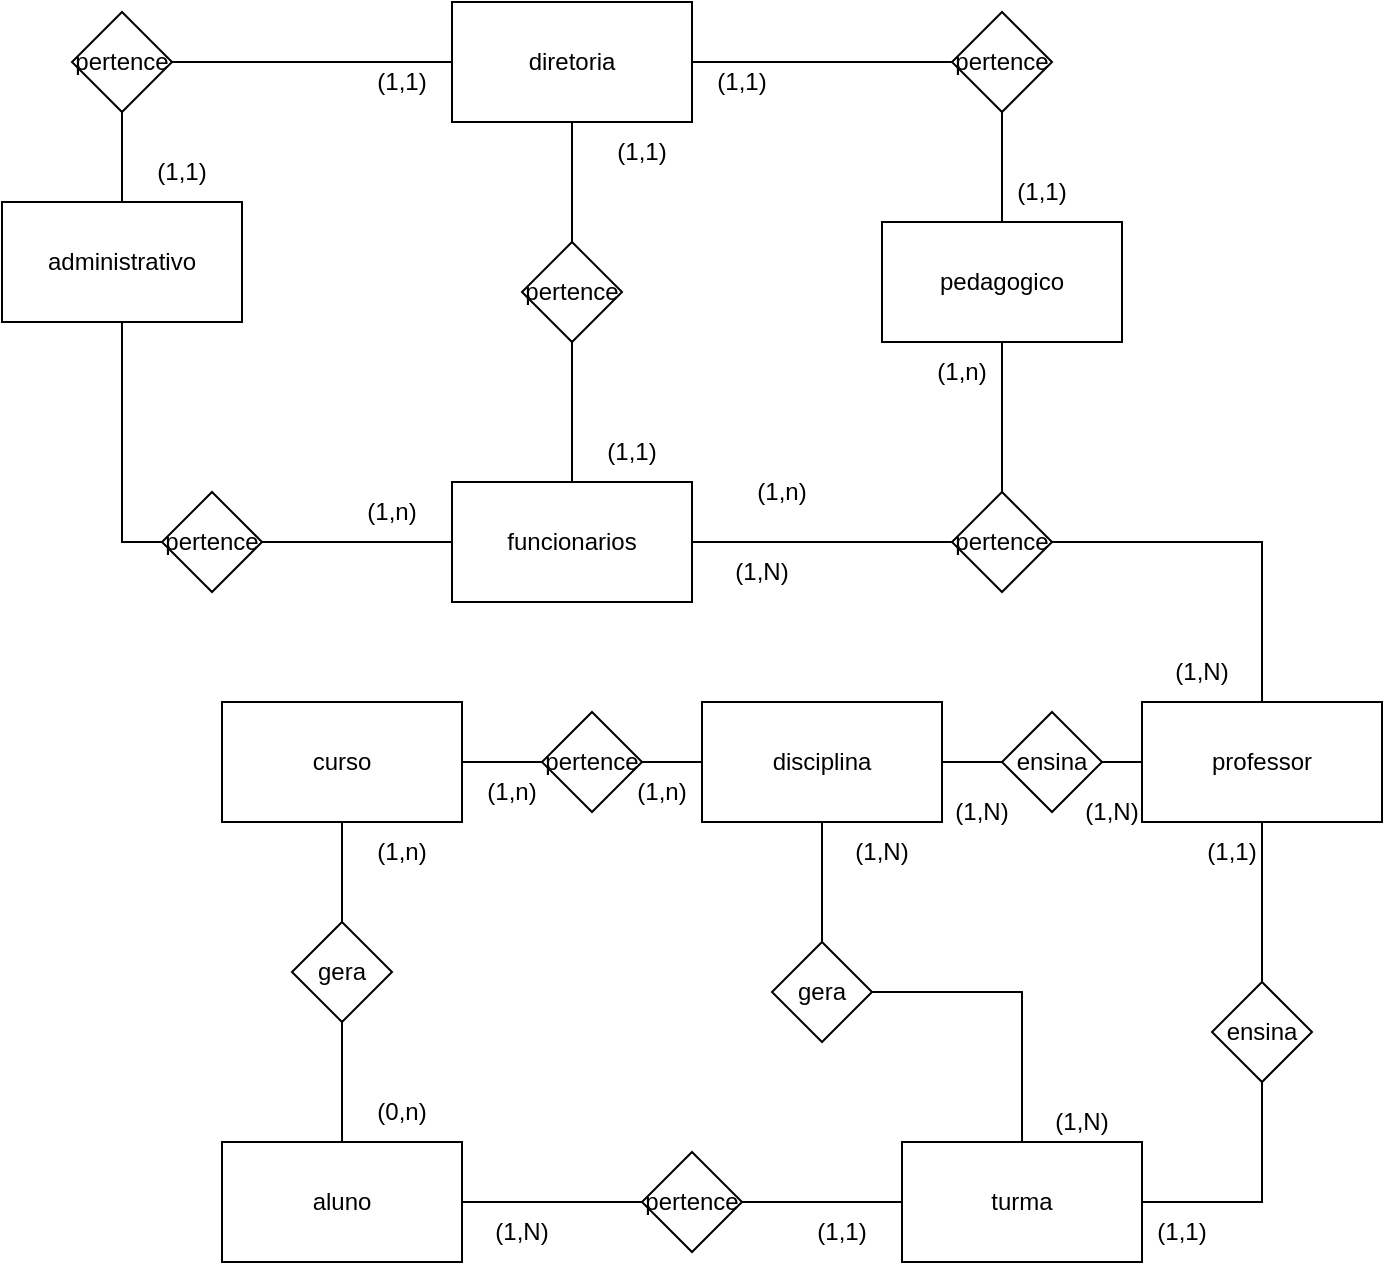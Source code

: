 <mxfile version="16.4.6" type="github">
  <diagram id="R2lEEEUBdFMjLlhIrx00" name="Page-1">
    <mxGraphModel dx="780" dy="776" grid="1" gridSize="10" guides="1" tooltips="1" connect="1" arrows="1" fold="1" page="1" pageScale="1" pageWidth="850" pageHeight="1100" math="0" shadow="0" extFonts="Permanent Marker^https://fonts.googleapis.com/css?family=Permanent+Marker">
      <root>
        <mxCell id="0" />
        <mxCell id="1" parent="0" />
        <mxCell id="Bsr2GuKFzOpM5IHs4tVU-1" value="diretoria" style="rounded=0;whiteSpace=wrap;html=1;" vertex="1" parent="1">
          <mxGeometry x="365" y="30" width="120" height="60" as="geometry" />
        </mxCell>
        <mxCell id="Bsr2GuKFzOpM5IHs4tVU-2" value="pedagogico" style="rounded=0;whiteSpace=wrap;html=1;" vertex="1" parent="1">
          <mxGeometry x="580" y="140" width="120" height="60" as="geometry" />
        </mxCell>
        <mxCell id="Bsr2GuKFzOpM5IHs4tVU-32" style="edgeStyle=orthogonalEdgeStyle;rounded=0;orthogonalLoop=1;jettySize=auto;html=1;entryX=0;entryY=0.5;entryDx=0;entryDy=0;endArrow=none;endFill=0;" edge="1" parent="1" source="Bsr2GuKFzOpM5IHs4tVU-3" target="Bsr2GuKFzOpM5IHs4tVU-25">
          <mxGeometry relative="1" as="geometry" />
        </mxCell>
        <mxCell id="Bsr2GuKFzOpM5IHs4tVU-3" value="administrativo" style="rounded=0;whiteSpace=wrap;html=1;" vertex="1" parent="1">
          <mxGeometry x="140" y="130" width="120" height="60" as="geometry" />
        </mxCell>
        <mxCell id="Bsr2GuKFzOpM5IHs4tVU-16" style="edgeStyle=orthogonalEdgeStyle;rounded=0;orthogonalLoop=1;jettySize=auto;html=1;entryX=0.5;entryY=1;entryDx=0;entryDy=0;endArrow=none;endFill=0;startArrow=none;" edge="1" parent="1" source="Bsr2GuKFzOpM5IHs4tVU-27" target="Bsr2GuKFzOpM5IHs4tVU-2">
          <mxGeometry relative="1" as="geometry" />
        </mxCell>
        <mxCell id="Bsr2GuKFzOpM5IHs4tVU-19" style="edgeStyle=orthogonalEdgeStyle;rounded=0;orthogonalLoop=1;jettySize=auto;html=1;entryX=0.5;entryY=0;entryDx=0;entryDy=0;endArrow=none;endFill=0;startArrow=none;" edge="1" parent="1" source="Bsr2GuKFzOpM5IHs4tVU-27" target="Bsr2GuKFzOpM5IHs4tVU-7">
          <mxGeometry relative="1" as="geometry" />
        </mxCell>
        <mxCell id="Bsr2GuKFzOpM5IHs4tVU-4" value="funcionarios" style="rounded=0;whiteSpace=wrap;html=1;" vertex="1" parent="1">
          <mxGeometry x="365" y="270" width="120" height="60" as="geometry" />
        </mxCell>
        <mxCell id="Bsr2GuKFzOpM5IHs4tVU-18" style="edgeStyle=orthogonalEdgeStyle;rounded=0;orthogonalLoop=1;jettySize=auto;html=1;endArrow=none;endFill=0;" edge="1" parent="1" source="Bsr2GuKFzOpM5IHs4tVU-5" target="Bsr2GuKFzOpM5IHs4tVU-6">
          <mxGeometry relative="1" as="geometry" />
        </mxCell>
        <mxCell id="Bsr2GuKFzOpM5IHs4tVU-20" style="edgeStyle=orthogonalEdgeStyle;rounded=0;orthogonalLoop=1;jettySize=auto;html=1;entryX=0.5;entryY=0;entryDx=0;entryDy=0;endArrow=none;endFill=0;startArrow=none;" edge="1" parent="1" source="Bsr2GuKFzOpM5IHs4tVU-36" target="Bsr2GuKFzOpM5IHs4tVU-8">
          <mxGeometry relative="1" as="geometry" />
        </mxCell>
        <mxCell id="Bsr2GuKFzOpM5IHs4tVU-5" value="curso" style="rounded=0;whiteSpace=wrap;html=1;" vertex="1" parent="1">
          <mxGeometry x="250" y="380" width="120" height="60" as="geometry" />
        </mxCell>
        <mxCell id="Bsr2GuKFzOpM5IHs4tVU-21" style="edgeStyle=orthogonalEdgeStyle;rounded=0;orthogonalLoop=1;jettySize=auto;html=1;endArrow=none;endFill=0;startArrow=none;" edge="1" parent="1" source="Bsr2GuKFzOpM5IHs4tVU-41" target="Bsr2GuKFzOpM5IHs4tVU-9">
          <mxGeometry relative="1" as="geometry" />
        </mxCell>
        <mxCell id="Bsr2GuKFzOpM5IHs4tVU-6" value="disciplina" style="rounded=0;whiteSpace=wrap;html=1;" vertex="1" parent="1">
          <mxGeometry x="490" y="380" width="120" height="60" as="geometry" />
        </mxCell>
        <mxCell id="Bsr2GuKFzOpM5IHs4tVU-22" style="edgeStyle=orthogonalEdgeStyle;rounded=0;orthogonalLoop=1;jettySize=auto;html=1;entryX=1;entryY=0.5;entryDx=0;entryDy=0;endArrow=none;endFill=0;" edge="1" parent="1" source="Bsr2GuKFzOpM5IHs4tVU-7" target="Bsr2GuKFzOpM5IHs4tVU-9">
          <mxGeometry relative="1" as="geometry" />
        </mxCell>
        <mxCell id="Bsr2GuKFzOpM5IHs4tVU-7" value="professor" style="rounded=0;whiteSpace=wrap;html=1;" vertex="1" parent="1">
          <mxGeometry x="710" y="380" width="120" height="60" as="geometry" />
        </mxCell>
        <mxCell id="Bsr2GuKFzOpM5IHs4tVU-23" style="edgeStyle=orthogonalEdgeStyle;rounded=0;orthogonalLoop=1;jettySize=auto;html=1;endArrow=none;endFill=0;startArrow=none;" edge="1" parent="1" source="Bsr2GuKFzOpM5IHs4tVU-38" target="Bsr2GuKFzOpM5IHs4tVU-9">
          <mxGeometry relative="1" as="geometry" />
        </mxCell>
        <mxCell id="Bsr2GuKFzOpM5IHs4tVU-8" value="aluno" style="rounded=0;whiteSpace=wrap;html=1;" vertex="1" parent="1">
          <mxGeometry x="250" y="600" width="120" height="60" as="geometry" />
        </mxCell>
        <mxCell id="Bsr2GuKFzOpM5IHs4tVU-9" value="turma" style="rounded=0;whiteSpace=wrap;html=1;" vertex="1" parent="1">
          <mxGeometry x="590" y="600" width="120" height="60" as="geometry" />
        </mxCell>
        <mxCell id="Bsr2GuKFzOpM5IHs4tVU-33" style="edgeStyle=orthogonalEdgeStyle;rounded=0;orthogonalLoop=1;jettySize=auto;html=1;entryX=0;entryY=0.5;entryDx=0;entryDy=0;endArrow=none;endFill=0;" edge="1" parent="1" source="Bsr2GuKFzOpM5IHs4tVU-25" target="Bsr2GuKFzOpM5IHs4tVU-4">
          <mxGeometry relative="1" as="geometry" />
        </mxCell>
        <mxCell id="Bsr2GuKFzOpM5IHs4tVU-25" value="pertence" style="rhombus;whiteSpace=wrap;html=1;" vertex="1" parent="1">
          <mxGeometry x="220" y="275" width="50" height="50" as="geometry" />
        </mxCell>
        <mxCell id="Bsr2GuKFzOpM5IHs4tVU-29" value="" style="edgeStyle=orthogonalEdgeStyle;rounded=0;orthogonalLoop=1;jettySize=auto;html=1;endArrow=none;endFill=0;" edge="1" parent="1" source="Bsr2GuKFzOpM5IHs4tVU-27" target="Bsr2GuKFzOpM5IHs4tVU-7">
          <mxGeometry relative="1" as="geometry" />
        </mxCell>
        <mxCell id="Bsr2GuKFzOpM5IHs4tVU-31" style="edgeStyle=orthogonalEdgeStyle;rounded=0;orthogonalLoop=1;jettySize=auto;html=1;endArrow=none;endFill=0;" edge="1" parent="1" source="Bsr2GuKFzOpM5IHs4tVU-27" target="Bsr2GuKFzOpM5IHs4tVU-4">
          <mxGeometry relative="1" as="geometry" />
        </mxCell>
        <mxCell id="Bsr2GuKFzOpM5IHs4tVU-27" value="pertence" style="rhombus;whiteSpace=wrap;html=1;" vertex="1" parent="1">
          <mxGeometry x="615" y="275" width="50" height="50" as="geometry" />
        </mxCell>
        <mxCell id="Bsr2GuKFzOpM5IHs4tVU-52" value="" style="edgeStyle=orthogonalEdgeStyle;rounded=0;orthogonalLoop=1;jettySize=auto;html=1;endArrow=none;endFill=0;" edge="1" parent="1" source="Bsr2GuKFzOpM5IHs4tVU-34" target="Bsr2GuKFzOpM5IHs4tVU-1">
          <mxGeometry relative="1" as="geometry" />
        </mxCell>
        <mxCell id="Bsr2GuKFzOpM5IHs4tVU-53" value="" style="edgeStyle=orthogonalEdgeStyle;rounded=0;orthogonalLoop=1;jettySize=auto;html=1;endArrow=none;endFill=0;" edge="1" parent="1" source="Bsr2GuKFzOpM5IHs4tVU-34" target="Bsr2GuKFzOpM5IHs4tVU-4">
          <mxGeometry relative="1" as="geometry" />
        </mxCell>
        <mxCell id="Bsr2GuKFzOpM5IHs4tVU-34" value="pertence" style="rhombus;whiteSpace=wrap;html=1;" vertex="1" parent="1">
          <mxGeometry x="400" y="150" width="50" height="50" as="geometry" />
        </mxCell>
        <mxCell id="Bsr2GuKFzOpM5IHs4tVU-36" value="gera" style="rhombus;whiteSpace=wrap;html=1;" vertex="1" parent="1">
          <mxGeometry x="285" y="490" width="50" height="50" as="geometry" />
        </mxCell>
        <mxCell id="Bsr2GuKFzOpM5IHs4tVU-37" value="" style="edgeStyle=orthogonalEdgeStyle;rounded=0;orthogonalLoop=1;jettySize=auto;html=1;entryX=0.5;entryY=0;entryDx=0;entryDy=0;endArrow=none;endFill=0;" edge="1" parent="1" source="Bsr2GuKFzOpM5IHs4tVU-5" target="Bsr2GuKFzOpM5IHs4tVU-36">
          <mxGeometry relative="1" as="geometry">
            <mxPoint x="310" y="440" as="sourcePoint" />
            <mxPoint x="310" y="600" as="targetPoint" />
          </mxGeometry>
        </mxCell>
        <mxCell id="Bsr2GuKFzOpM5IHs4tVU-38" value="pertence" style="rhombus;whiteSpace=wrap;html=1;" vertex="1" parent="1">
          <mxGeometry x="460" y="605" width="50" height="50" as="geometry" />
        </mxCell>
        <mxCell id="Bsr2GuKFzOpM5IHs4tVU-39" value="" style="edgeStyle=orthogonalEdgeStyle;rounded=0;orthogonalLoop=1;jettySize=auto;html=1;endArrow=none;endFill=0;" edge="1" parent="1" source="Bsr2GuKFzOpM5IHs4tVU-8" target="Bsr2GuKFzOpM5IHs4tVU-38">
          <mxGeometry relative="1" as="geometry">
            <mxPoint x="370" y="630" as="sourcePoint" />
            <mxPoint x="590" y="630" as="targetPoint" />
          </mxGeometry>
        </mxCell>
        <mxCell id="Bsr2GuKFzOpM5IHs4tVU-40" value="ensina" style="rhombus;whiteSpace=wrap;html=1;" vertex="1" parent="1">
          <mxGeometry x="745" y="520" width="50" height="50" as="geometry" />
        </mxCell>
        <mxCell id="Bsr2GuKFzOpM5IHs4tVU-41" value="gera" style="rhombus;whiteSpace=wrap;html=1;" vertex="1" parent="1">
          <mxGeometry x="525" y="500" width="50" height="50" as="geometry" />
        </mxCell>
        <mxCell id="Bsr2GuKFzOpM5IHs4tVU-42" value="" style="edgeStyle=orthogonalEdgeStyle;rounded=0;orthogonalLoop=1;jettySize=auto;html=1;endArrow=none;endFill=0;" edge="1" parent="1" source="Bsr2GuKFzOpM5IHs4tVU-6" target="Bsr2GuKFzOpM5IHs4tVU-41">
          <mxGeometry relative="1" as="geometry">
            <mxPoint x="550" y="440" as="sourcePoint" />
            <mxPoint x="650" y="600" as="targetPoint" />
          </mxGeometry>
        </mxCell>
        <mxCell id="Bsr2GuKFzOpM5IHs4tVU-43" value="(1,N)" style="text;html=1;strokeColor=none;fillColor=none;align=center;verticalAlign=middle;whiteSpace=wrap;rounded=0;" vertex="1" parent="1">
          <mxGeometry x="665" y="420" width="60" height="30" as="geometry" />
        </mxCell>
        <mxCell id="Bsr2GuKFzOpM5IHs4tVU-46" value="(1,N)" style="text;html=1;strokeColor=none;fillColor=none;align=center;verticalAlign=middle;whiteSpace=wrap;rounded=0;" vertex="1" parent="1">
          <mxGeometry x="490" y="300" width="60" height="30" as="geometry" />
        </mxCell>
        <mxCell id="Bsr2GuKFzOpM5IHs4tVU-47" value="pertence" style="rhombus;whiteSpace=wrap;html=1;" vertex="1" parent="1">
          <mxGeometry x="410" y="385" width="50" height="50" as="geometry" />
        </mxCell>
        <mxCell id="Bsr2GuKFzOpM5IHs4tVU-49" style="edgeStyle=orthogonalEdgeStyle;rounded=0;orthogonalLoop=1;jettySize=auto;html=1;entryX=0;entryY=0.5;entryDx=0;entryDy=0;endArrow=none;endFill=0;" edge="1" parent="1" source="Bsr2GuKFzOpM5IHs4tVU-48" target="Bsr2GuKFzOpM5IHs4tVU-7">
          <mxGeometry relative="1" as="geometry" />
        </mxCell>
        <mxCell id="Bsr2GuKFzOpM5IHs4tVU-50" style="edgeStyle=orthogonalEdgeStyle;rounded=0;orthogonalLoop=1;jettySize=auto;html=1;entryX=1;entryY=0.5;entryDx=0;entryDy=0;endArrow=none;endFill=0;" edge="1" parent="1" source="Bsr2GuKFzOpM5IHs4tVU-48" target="Bsr2GuKFzOpM5IHs4tVU-6">
          <mxGeometry relative="1" as="geometry" />
        </mxCell>
        <mxCell id="Bsr2GuKFzOpM5IHs4tVU-48" value="ensina" style="rhombus;whiteSpace=wrap;html=1;" vertex="1" parent="1">
          <mxGeometry x="640" y="385" width="50" height="50" as="geometry" />
        </mxCell>
        <mxCell id="Bsr2GuKFzOpM5IHs4tVU-54" value="(1,1)" style="text;html=1;strokeColor=none;fillColor=none;align=center;verticalAlign=middle;whiteSpace=wrap;rounded=0;" vertex="1" parent="1">
          <mxGeometry x="530" y="630" width="60" height="30" as="geometry" />
        </mxCell>
        <mxCell id="Bsr2GuKFzOpM5IHs4tVU-55" value="(1,N)" style="text;html=1;strokeColor=none;fillColor=none;align=center;verticalAlign=middle;whiteSpace=wrap;rounded=0;" vertex="1" parent="1">
          <mxGeometry x="370" y="630" width="60" height="30" as="geometry" />
        </mxCell>
        <mxCell id="Bsr2GuKFzOpM5IHs4tVU-56" value="(1,n)" style="text;html=1;strokeColor=none;fillColor=none;align=center;verticalAlign=middle;whiteSpace=wrap;rounded=0;" vertex="1" parent="1">
          <mxGeometry x="310" y="440" width="60" height="30" as="geometry" />
        </mxCell>
        <mxCell id="Bsr2GuKFzOpM5IHs4tVU-57" value="(0,n)" style="text;html=1;strokeColor=none;fillColor=none;align=center;verticalAlign=middle;whiteSpace=wrap;rounded=0;" vertex="1" parent="1">
          <mxGeometry x="310" y="570" width="60" height="30" as="geometry" />
        </mxCell>
        <mxCell id="Bsr2GuKFzOpM5IHs4tVU-58" value="(1,n)" style="text;html=1;strokeColor=none;fillColor=none;align=center;verticalAlign=middle;whiteSpace=wrap;rounded=0;" vertex="1" parent="1">
          <mxGeometry x="365" y="410" width="60" height="30" as="geometry" />
        </mxCell>
        <mxCell id="Bsr2GuKFzOpM5IHs4tVU-59" value="(1,n)" style="text;html=1;strokeColor=none;fillColor=none;align=center;verticalAlign=middle;whiteSpace=wrap;rounded=0;" vertex="1" parent="1">
          <mxGeometry x="440" y="410" width="60" height="30" as="geometry" />
        </mxCell>
        <mxCell id="Bsr2GuKFzOpM5IHs4tVU-60" value="(1,N)" style="text;html=1;strokeColor=none;fillColor=none;align=center;verticalAlign=middle;whiteSpace=wrap;rounded=0;" vertex="1" parent="1">
          <mxGeometry x="600" y="420" width="60" height="30" as="geometry" />
        </mxCell>
        <mxCell id="Bsr2GuKFzOpM5IHs4tVU-61" value="(1,N)" style="text;html=1;strokeColor=none;fillColor=none;align=center;verticalAlign=middle;whiteSpace=wrap;rounded=0;" vertex="1" parent="1">
          <mxGeometry x="550" y="440" width="60" height="30" as="geometry" />
        </mxCell>
        <mxCell id="Bsr2GuKFzOpM5IHs4tVU-62" value="(1,N)" style="text;html=1;strokeColor=none;fillColor=none;align=center;verticalAlign=middle;whiteSpace=wrap;rounded=0;" vertex="1" parent="1">
          <mxGeometry x="650" y="575" width="60" height="30" as="geometry" />
        </mxCell>
        <mxCell id="Bsr2GuKFzOpM5IHs4tVU-63" value="(1,1)" style="text;html=1;strokeColor=none;fillColor=none;align=center;verticalAlign=middle;whiteSpace=wrap;rounded=0;" vertex="1" parent="1">
          <mxGeometry x="700" y="630" width="60" height="30" as="geometry" />
        </mxCell>
        <mxCell id="Bsr2GuKFzOpM5IHs4tVU-64" value="(1,1)" style="text;html=1;strokeColor=none;fillColor=none;align=center;verticalAlign=middle;whiteSpace=wrap;rounded=0;" vertex="1" parent="1">
          <mxGeometry x="725" y="440" width="60" height="30" as="geometry" />
        </mxCell>
        <mxCell id="Bsr2GuKFzOpM5IHs4tVU-65" value="(1,N)" style="text;html=1;strokeColor=none;fillColor=none;align=center;verticalAlign=middle;whiteSpace=wrap;rounded=0;" vertex="1" parent="1">
          <mxGeometry x="710" y="350" width="60" height="30" as="geometry" />
        </mxCell>
        <mxCell id="Bsr2GuKFzOpM5IHs4tVU-66" value="(1,1)" style="text;html=1;strokeColor=none;fillColor=none;align=center;verticalAlign=middle;whiteSpace=wrap;rounded=0;" vertex="1" parent="1">
          <mxGeometry x="425" y="240" width="60" height="30" as="geometry" />
        </mxCell>
        <mxCell id="Bsr2GuKFzOpM5IHs4tVU-67" value="(1,1)" style="text;html=1;strokeColor=none;fillColor=none;align=center;verticalAlign=middle;whiteSpace=wrap;rounded=0;" vertex="1" parent="1">
          <mxGeometry x="430" y="90" width="60" height="30" as="geometry" />
        </mxCell>
        <mxCell id="Bsr2GuKFzOpM5IHs4tVU-74" style="edgeStyle=orthogonalEdgeStyle;rounded=0;orthogonalLoop=1;jettySize=auto;html=1;entryX=0;entryY=0.5;entryDx=0;entryDy=0;endArrow=none;endFill=0;" edge="1" parent="1" source="Bsr2GuKFzOpM5IHs4tVU-68" target="Bsr2GuKFzOpM5IHs4tVU-1">
          <mxGeometry relative="1" as="geometry" />
        </mxCell>
        <mxCell id="Bsr2GuKFzOpM5IHs4tVU-75" value="" style="edgeStyle=orthogonalEdgeStyle;rounded=0;orthogonalLoop=1;jettySize=auto;html=1;endArrow=none;endFill=0;" edge="1" parent="1" source="Bsr2GuKFzOpM5IHs4tVU-68" target="Bsr2GuKFzOpM5IHs4tVU-3">
          <mxGeometry relative="1" as="geometry" />
        </mxCell>
        <mxCell id="Bsr2GuKFzOpM5IHs4tVU-68" value="pertence" style="rhombus;whiteSpace=wrap;html=1;" vertex="1" parent="1">
          <mxGeometry x="175" y="35" width="50" height="50" as="geometry" />
        </mxCell>
        <mxCell id="Bsr2GuKFzOpM5IHs4tVU-71" value="" style="edgeStyle=orthogonalEdgeStyle;rounded=0;orthogonalLoop=1;jettySize=auto;html=1;endArrow=none;endFill=0;" edge="1" parent="1" source="Bsr2GuKFzOpM5IHs4tVU-70" target="Bsr2GuKFzOpM5IHs4tVU-2">
          <mxGeometry relative="1" as="geometry" />
        </mxCell>
        <mxCell id="Bsr2GuKFzOpM5IHs4tVU-73" style="edgeStyle=orthogonalEdgeStyle;rounded=0;orthogonalLoop=1;jettySize=auto;html=1;entryX=1;entryY=0.5;entryDx=0;entryDy=0;endArrow=none;endFill=0;" edge="1" parent="1" source="Bsr2GuKFzOpM5IHs4tVU-70" target="Bsr2GuKFzOpM5IHs4tVU-1">
          <mxGeometry relative="1" as="geometry" />
        </mxCell>
        <mxCell id="Bsr2GuKFzOpM5IHs4tVU-70" value="pertence" style="rhombus;whiteSpace=wrap;html=1;" vertex="1" parent="1">
          <mxGeometry x="615" y="35" width="50" height="50" as="geometry" />
        </mxCell>
        <mxCell id="Bsr2GuKFzOpM5IHs4tVU-76" value="(1,1)" style="text;html=1;strokeColor=none;fillColor=none;align=center;verticalAlign=middle;whiteSpace=wrap;rounded=0;" vertex="1" parent="1">
          <mxGeometry x="630" y="110" width="60" height="30" as="geometry" />
        </mxCell>
        <mxCell id="Bsr2GuKFzOpM5IHs4tVU-77" value="(1,1)" style="text;html=1;strokeColor=none;fillColor=none;align=center;verticalAlign=middle;whiteSpace=wrap;rounded=0;" vertex="1" parent="1">
          <mxGeometry x="200" y="100" width="60" height="30" as="geometry" />
        </mxCell>
        <mxCell id="Bsr2GuKFzOpM5IHs4tVU-78" value="(1,1)" style="text;html=1;strokeColor=none;fillColor=none;align=center;verticalAlign=middle;whiteSpace=wrap;rounded=0;" vertex="1" parent="1">
          <mxGeometry x="480" y="55" width="60" height="30" as="geometry" />
        </mxCell>
        <mxCell id="Bsr2GuKFzOpM5IHs4tVU-79" value="(1,1)" style="text;html=1;strokeColor=none;fillColor=none;align=center;verticalAlign=middle;whiteSpace=wrap;rounded=0;" vertex="1" parent="1">
          <mxGeometry x="310" y="55" width="60" height="30" as="geometry" />
        </mxCell>
        <mxCell id="Bsr2GuKFzOpM5IHs4tVU-80" value="(1,n)" style="text;html=1;strokeColor=none;fillColor=none;align=center;verticalAlign=middle;whiteSpace=wrap;rounded=0;" vertex="1" parent="1">
          <mxGeometry x="305" y="270" width="60" height="30" as="geometry" />
        </mxCell>
        <mxCell id="Bsr2GuKFzOpM5IHs4tVU-81" value="(1,n)" style="text;html=1;strokeColor=none;fillColor=none;align=center;verticalAlign=middle;whiteSpace=wrap;rounded=0;" vertex="1" parent="1">
          <mxGeometry x="590" y="200" width="60" height="30" as="geometry" />
        </mxCell>
        <mxCell id="Bsr2GuKFzOpM5IHs4tVU-82" value="(1,n)" style="text;html=1;strokeColor=none;fillColor=none;align=center;verticalAlign=middle;whiteSpace=wrap;rounded=0;" vertex="1" parent="1">
          <mxGeometry x="500" y="260" width="60" height="30" as="geometry" />
        </mxCell>
      </root>
    </mxGraphModel>
  </diagram>
</mxfile>
